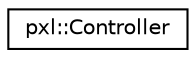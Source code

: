 digraph "Graphical Class Hierarchy"
{
 // LATEX_PDF_SIZE
  edge [fontname="Helvetica",fontsize="10",labelfontname="Helvetica",labelfontsize="10"];
  node [fontname="Helvetica",fontsize="10",shape=record];
  rankdir="LR";
  Node0 [label="pxl::Controller",height=0.2,width=0.4,color="black", fillcolor="white", style="filled",URL="$classpxl_1_1Controller.html",tooltip=" "];
}
